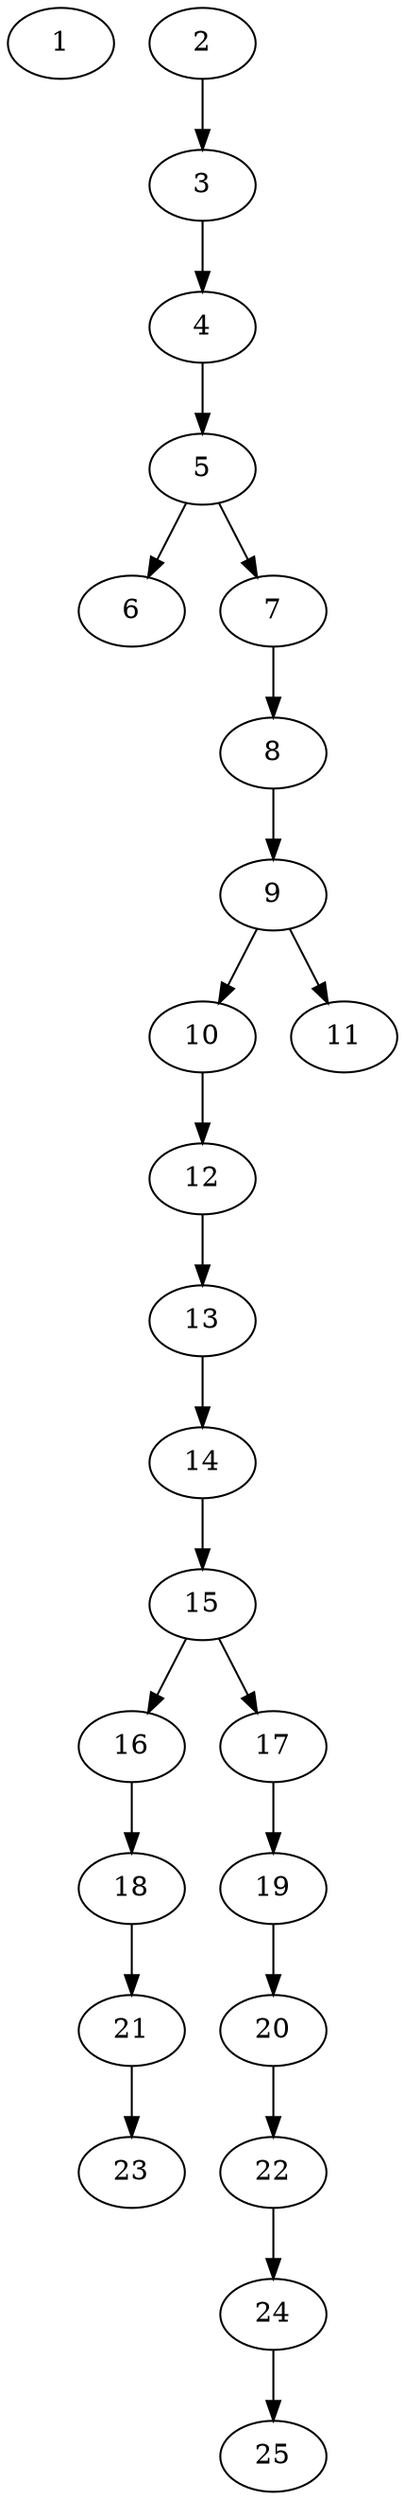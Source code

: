 // DAG automatically generated by daggen at Thu Oct  3 14:00:39 2019
// ./daggen --dot -n 25 --ccr 0.5 --fat 0.3 --regular 0.5 --density 0.5 --mindata 5242880 --maxdata 52428800 
digraph G {
  1 [size="21729280", alpha="0.01", expect_size="10864640"] 
  2 [size="64014336", alpha="0.02", expect_size="32007168"] 
  2 -> 3 [size ="32007168"]
  3 [size="96133120", alpha="0.12", expect_size="48066560"] 
  3 -> 4 [size ="48066560"]
  4 [size="92280832", alpha="0.19", expect_size="46140416"] 
  4 -> 5 [size ="46140416"]
  5 [size="83918848", alpha="0.04", expect_size="41959424"] 
  5 -> 6 [size ="41959424"]
  5 -> 7 [size ="41959424"]
  6 [size="93698048", alpha="0.20", expect_size="46849024"] 
  7 [size="28864512", alpha="0.19", expect_size="14432256"] 
  7 -> 8 [size ="14432256"]
  8 [size="72656896", alpha="0.02", expect_size="36328448"] 
  8 -> 9 [size ="36328448"]
  9 [size="85583872", alpha="0.16", expect_size="42791936"] 
  9 -> 10 [size ="42791936"]
  9 -> 11 [size ="42791936"]
  10 [size="73891840", alpha="0.05", expect_size="36945920"] 
  10 -> 12 [size ="36945920"]
  11 [size="22630400", alpha="0.03", expect_size="11315200"] 
  12 [size="27590656", alpha="0.17", expect_size="13795328"] 
  12 -> 13 [size ="13795328"]
  13 [size="36255744", alpha="0.17", expect_size="18127872"] 
  13 -> 14 [size ="18127872"]
  14 [size="90636288", alpha="0.12", expect_size="45318144"] 
  14 -> 15 [size ="45318144"]
  15 [size="86599680", alpha="0.17", expect_size="43299840"] 
  15 -> 16 [size ="43299840"]
  15 -> 17 [size ="43299840"]
  16 [size="103497728", alpha="0.09", expect_size="51748864"] 
  16 -> 18 [size ="51748864"]
  17 [size="101203968", alpha="0.10", expect_size="50601984"] 
  17 -> 19 [size ="50601984"]
  18 [size="98203648", alpha="0.14", expect_size="49101824"] 
  18 -> 21 [size ="49101824"]
  19 [size="13629440", alpha="0.17", expect_size="6814720"] 
  19 -> 20 [size ="6814720"]
  20 [size="89815040", alpha="0.17", expect_size="44907520"] 
  20 -> 22 [size ="44907520"]
  21 [size="19013632", alpha="0.19", expect_size="9506816"] 
  21 -> 23 [size ="9506816"]
  22 [size="32634880", alpha="0.13", expect_size="16317440"] 
  22 -> 24 [size ="16317440"]
  23 [size="20533248", alpha="0.04", expect_size="10266624"] 
  24 [size="101335040", alpha="0.13", expect_size="50667520"] 
  24 -> 25 [size ="50667520"]
  25 [size="62429184", alpha="0.18", expect_size="31214592"] 
}

